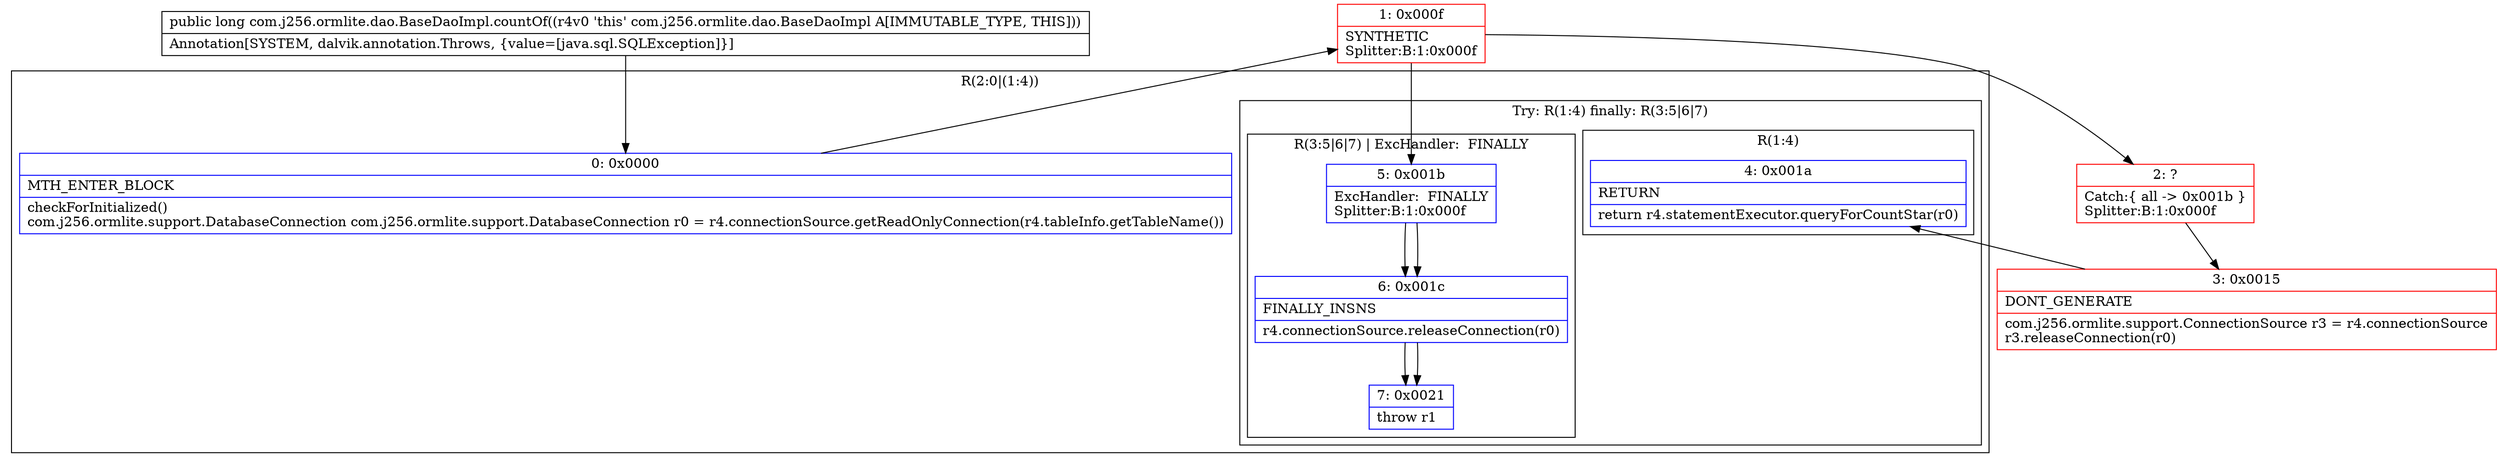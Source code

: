 digraph "CFG forcom.j256.ormlite.dao.BaseDaoImpl.countOf()J" {
subgraph cluster_Region_80190879 {
label = "R(2:0|(1:4))";
node [shape=record,color=blue];
Node_0 [shape=record,label="{0\:\ 0x0000|MTH_ENTER_BLOCK\l|checkForInitialized()\lcom.j256.ormlite.support.DatabaseConnection com.j256.ormlite.support.DatabaseConnection r0 = r4.connectionSource.getReadOnlyConnection(r4.tableInfo.getTableName())\l}"];
subgraph cluster_TryCatchRegion_1492708780 {
label = "Try: R(1:4) finally: R(3:5|6|7)";
node [shape=record,color=blue];
subgraph cluster_Region_784916292 {
label = "R(1:4)";
node [shape=record,color=blue];
Node_4 [shape=record,label="{4\:\ 0x001a|RETURN\l|return r4.statementExecutor.queryForCountStar(r0)\l}"];
}
subgraph cluster_Region_2017795234 {
label = "R(3:5|6|7) | ExcHandler:  FINALLY\l";
node [shape=record,color=blue];
Node_5 [shape=record,label="{5\:\ 0x001b|ExcHandler:  FINALLY\lSplitter:B:1:0x000f\l}"];
Node_6 [shape=record,label="{6\:\ 0x001c|FINALLY_INSNS\l|r4.connectionSource.releaseConnection(r0)\l}"];
Node_7 [shape=record,label="{7\:\ 0x0021|throw r1\l}"];
}
}
}
subgraph cluster_Region_2017795234 {
label = "R(3:5|6|7) | ExcHandler:  FINALLY\l";
node [shape=record,color=blue];
Node_5 [shape=record,label="{5\:\ 0x001b|ExcHandler:  FINALLY\lSplitter:B:1:0x000f\l}"];
Node_6 [shape=record,label="{6\:\ 0x001c|FINALLY_INSNS\l|r4.connectionSource.releaseConnection(r0)\l}"];
Node_7 [shape=record,label="{7\:\ 0x0021|throw r1\l}"];
}
Node_1 [shape=record,color=red,label="{1\:\ 0x000f|SYNTHETIC\lSplitter:B:1:0x000f\l}"];
Node_2 [shape=record,color=red,label="{2\:\ ?|Catch:\{ all \-\> 0x001b \}\lSplitter:B:1:0x000f\l}"];
Node_3 [shape=record,color=red,label="{3\:\ 0x0015|DONT_GENERATE\l|com.j256.ormlite.support.ConnectionSource r3 = r4.connectionSource\lr3.releaseConnection(r0)\l}"];
MethodNode[shape=record,label="{public long com.j256.ormlite.dao.BaseDaoImpl.countOf((r4v0 'this' com.j256.ormlite.dao.BaseDaoImpl A[IMMUTABLE_TYPE, THIS]))  | Annotation[SYSTEM, dalvik.annotation.Throws, \{value=[java.sql.SQLException]\}]\l}"];
MethodNode -> Node_0;
Node_0 -> Node_1;
Node_5 -> Node_6;
Node_6 -> Node_7;
Node_5 -> Node_6;
Node_6 -> Node_7;
Node_1 -> Node_2;
Node_1 -> Node_5;
Node_2 -> Node_3;
Node_3 -> Node_4;
}

